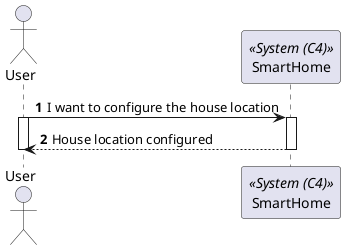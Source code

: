 @startuml
'https://plantuml.com/sequence-diagram
!pragma layout smetana

autonumber

actor "User" as User
participant "SmartHome" as SH<<System (C4)>>


User -> SH : I want to configure the house location
activate User
activate SH

SH --> User : House location configured
deactivate SH
deactivate User



@enduml